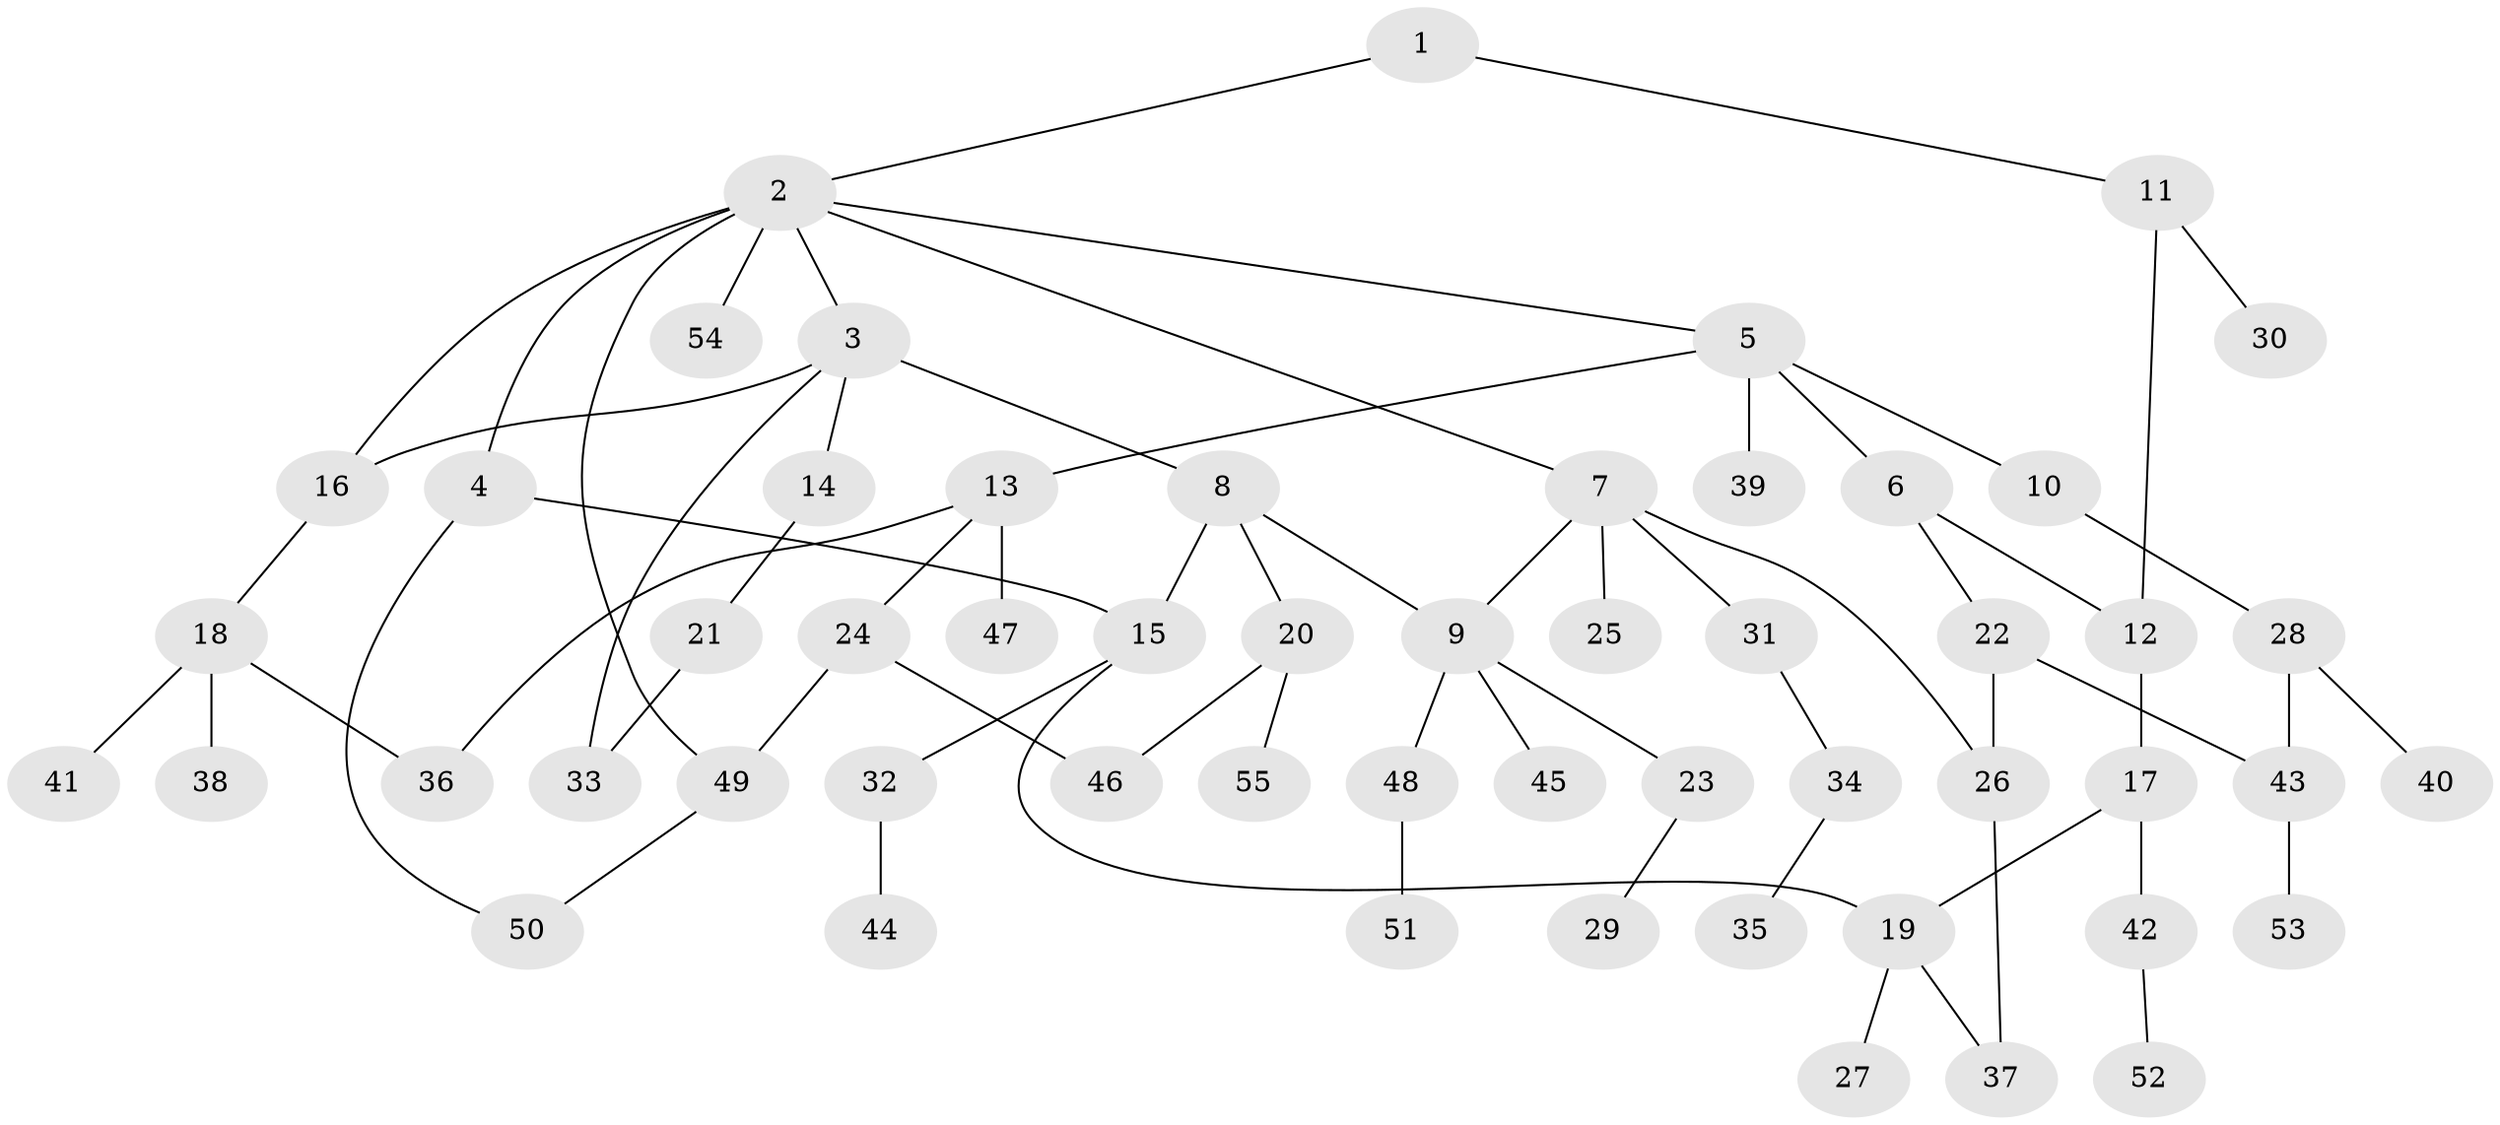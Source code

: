 // coarse degree distribution, {2: 0.15151515151515152, 10: 0.030303030303030304, 4: 0.09090909090909091, 7: 0.06060606060606061, 5: 0.030303030303030304, 3: 0.21212121212121213, 1: 0.42424242424242425}
// Generated by graph-tools (version 1.1) at 2025/16/03/04/25 18:16:53]
// undirected, 55 vertices, 67 edges
graph export_dot {
graph [start="1"]
  node [color=gray90,style=filled];
  1;
  2;
  3;
  4;
  5;
  6;
  7;
  8;
  9;
  10;
  11;
  12;
  13;
  14;
  15;
  16;
  17;
  18;
  19;
  20;
  21;
  22;
  23;
  24;
  25;
  26;
  27;
  28;
  29;
  30;
  31;
  32;
  33;
  34;
  35;
  36;
  37;
  38;
  39;
  40;
  41;
  42;
  43;
  44;
  45;
  46;
  47;
  48;
  49;
  50;
  51;
  52;
  53;
  54;
  55;
  1 -- 2;
  1 -- 11;
  2 -- 3;
  2 -- 4;
  2 -- 5;
  2 -- 7;
  2 -- 16;
  2 -- 54;
  2 -- 49;
  3 -- 8;
  3 -- 14;
  3 -- 33;
  3 -- 16;
  4 -- 15;
  4 -- 50;
  5 -- 6;
  5 -- 10;
  5 -- 13;
  5 -- 39;
  6 -- 22;
  6 -- 12;
  7 -- 9;
  7 -- 25;
  7 -- 26;
  7 -- 31;
  8 -- 20;
  8 -- 9;
  8 -- 15;
  9 -- 23;
  9 -- 45;
  9 -- 48;
  10 -- 28;
  11 -- 12;
  11 -- 30;
  12 -- 17;
  13 -- 24;
  13 -- 47;
  13 -- 36;
  14 -- 21;
  15 -- 19;
  15 -- 32;
  16 -- 18;
  17 -- 42;
  17 -- 19;
  18 -- 36;
  18 -- 38;
  18 -- 41;
  19 -- 27;
  19 -- 37;
  20 -- 55;
  20 -- 46;
  21 -- 33;
  22 -- 43;
  22 -- 26;
  23 -- 29;
  24 -- 46;
  24 -- 49;
  26 -- 37;
  28 -- 40;
  28 -- 43;
  31 -- 34;
  32 -- 44;
  34 -- 35;
  42 -- 52;
  43 -- 53;
  48 -- 51;
  49 -- 50;
}

